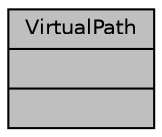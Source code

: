 digraph "VirtualPath"
{
  edge [fontname="Helvetica",fontsize="10",labelfontname="Helvetica",labelfontsize="10"];
  node [fontname="Helvetica",fontsize="10",shape=record];
  Node984 [label="{VirtualPath\n||}",height=0.2,width=0.4,color="black", fillcolor="grey75", style="filled", fontcolor="black"];
}
